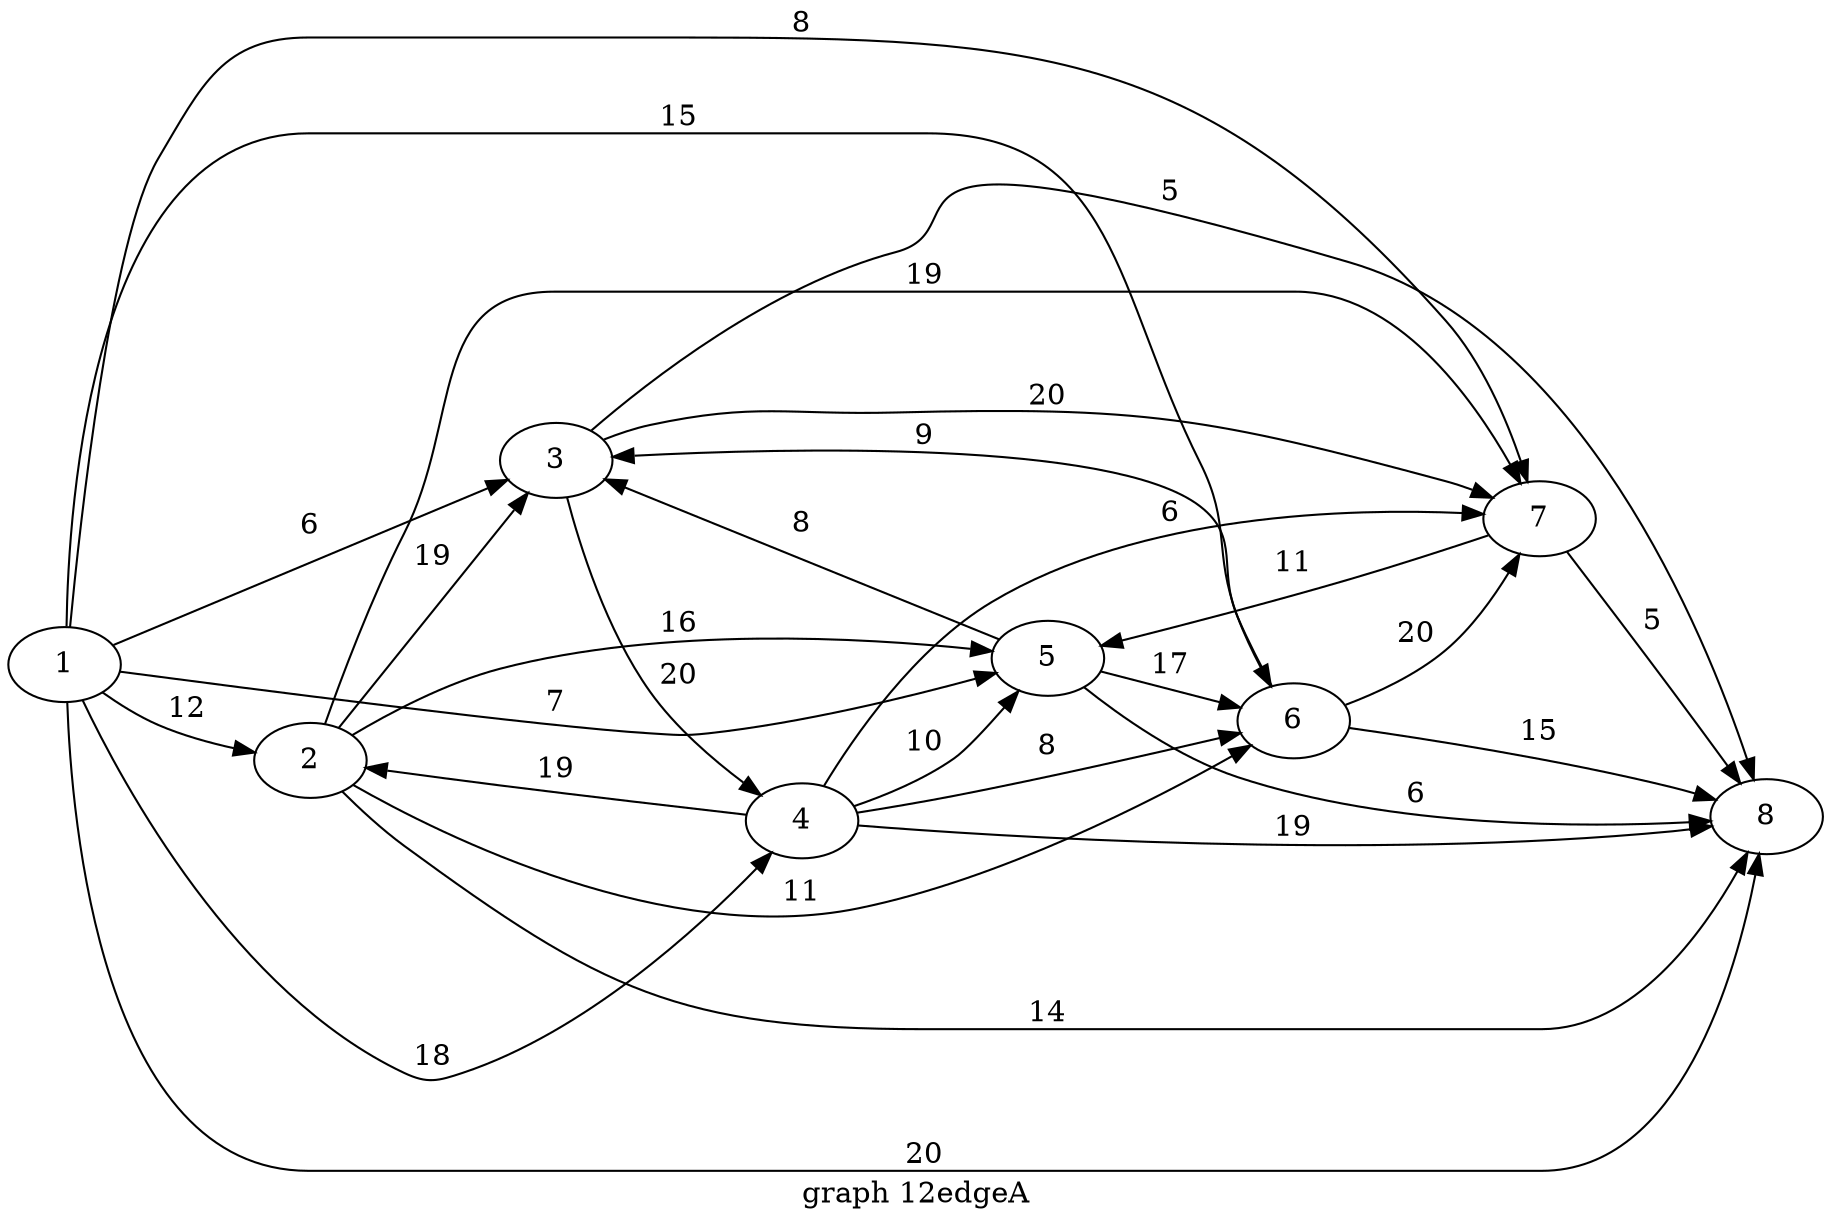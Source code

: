 digraph g{

rankdir = LR

1 -> 2 [label = " 12 "];
2 -> 3 [label = " 19 "];
3 -> 4 [label = " 20 "];
4 -> 5 [label = " 10 "];
5 -> 6 [label = " 17 "];
6 -> 7 [label = " 20 "];
7 -> 8 [label = " 5 "];
1 -> 3 [label = " 6 "];
1 -> 4 [label = " 18 "];
1 -> 5 [label = " 7 "];
1 -> 6 [label = " 15 "];
1 -> 7 [label = " 8 "];
1 -> 8 [label = " 20 "];
2 -> 8 [label = " 14 "];
3 -> 8 [label = " 5 "];
4 -> 8 [label = " 19 "];
5 -> 8 [label = " 6 "];
6 -> 8 [label = " 15 "];
5 -> 3 [label = " 8 "];
6 -> 3 [label = " 9 "];
4 -> 2 [label = " 19 "];
2 -> 5 [label = " 16 "];
2 -> 6 [label = " 11 "];
2 -> 7 [label = " 19 "];
3 -> 7 [label = " 20 "];
4 -> 6 [label = " 8 "];
4 -> 7 [label = " 6 "];
7 -> 5 [label = " 11 "];

label = "graph 12edgeA"
}